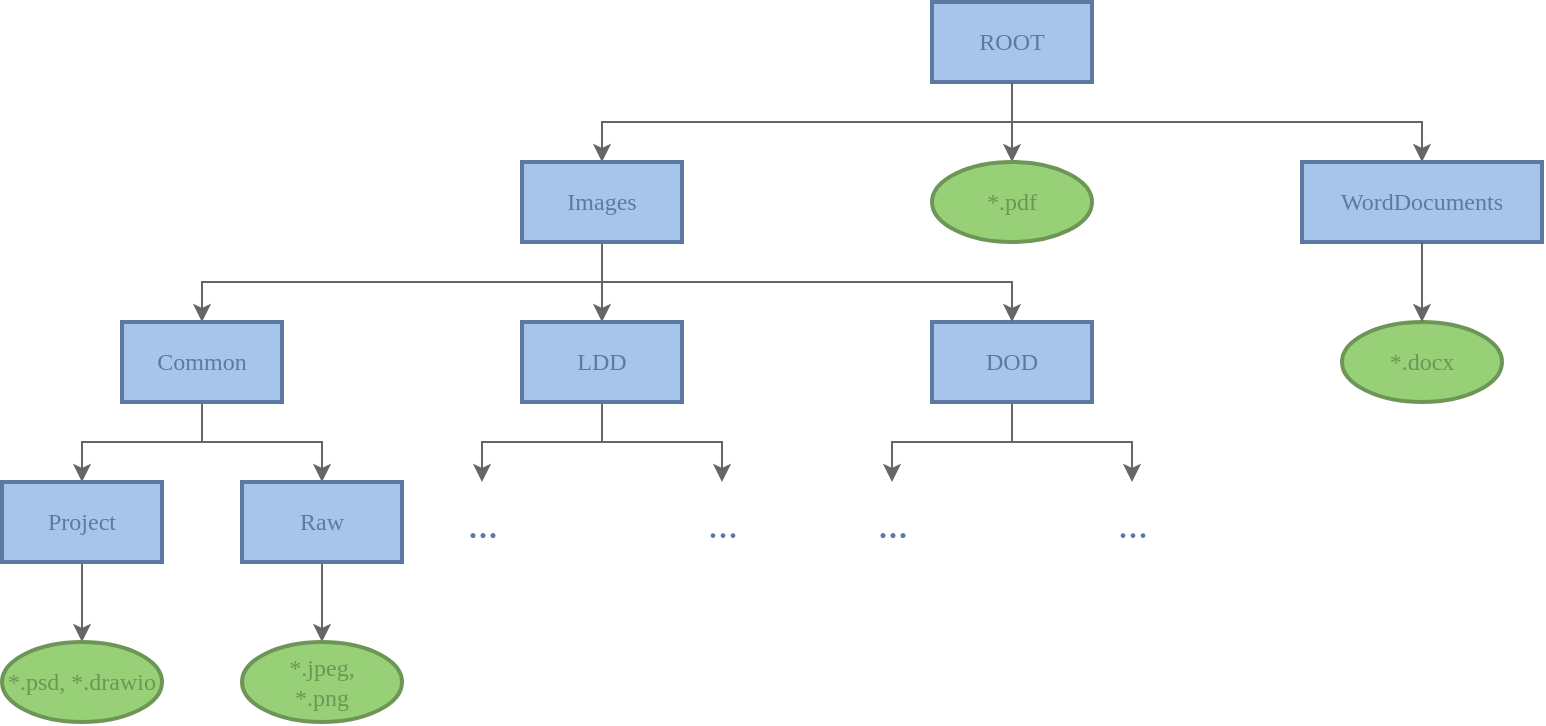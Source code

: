<mxfile version="13.9.2" type="device"><diagram id="gRmwOSdkKjNqkDzESdEg" name="Page-1"><mxGraphModel dx="1422" dy="705" grid="1" gridSize="10" guides="1" tooltips="1" connect="1" arrows="1" fold="1" page="1" pageScale="1" pageWidth="827" pageHeight="1169" math="0" shadow="0"><root><mxCell id="0"/><mxCell id="1" parent="0"/><mxCell id="Eew6wgYgB6IOm-pS137_-56" style="edgeStyle=orthogonalEdgeStyle;rounded=0;orthogonalLoop=1;jettySize=auto;html=1;fontFamily=Comfortaa;fontSource=https%3A%2F%2Ffonts.googleapis.com%2Fcss%3Ffamily%3DComfortaa;fontColor=#6D9656;fillColor=#f5f5f5;strokeColor=#666666;exitX=0.5;exitY=1;exitDx=0;exitDy=0;" parent="1" source="Eew6wgYgB6IOm-pS137_-1" target="Eew6wgYgB6IOm-pS137_-53" edge="1"><mxGeometry relative="1" as="geometry"><Array as="points"><mxPoint x="555" y="100"/><mxPoint x="350" y="100"/></Array></mxGeometry></mxCell><mxCell id="Eew6wgYgB6IOm-pS137_-57" style="edgeStyle=orthogonalEdgeStyle;rounded=0;orthogonalLoop=1;jettySize=auto;html=1;fontFamily=Comfortaa;fontSource=https%3A%2F%2Ffonts.googleapis.com%2Fcss%3Ffamily%3DComfortaa;fontColor=#6D9656;fillColor=#f5f5f5;strokeColor=#666666;exitX=0.5;exitY=1;exitDx=0;exitDy=0;" parent="1" source="Eew6wgYgB6IOm-pS137_-1" target="Eew6wgYgB6IOm-pS137_-48" edge="1"><mxGeometry relative="1" as="geometry"><Array as="points"><mxPoint x="555" y="90"/><mxPoint x="555" y="90"/></Array></mxGeometry></mxCell><mxCell id="Eew6wgYgB6IOm-pS137_-1" value="ROOT" style="rounded=0;whiteSpace=wrap;html=1;fillColor=#A9C4EB;strokeColor=#5C79A3;strokeWidth=2;glass=0;sketch=0;shadow=0;fontFamily=Comfortaa;fontSource=https%3A%2F%2Ffonts.googleapis.com%2Fcss%3Ffamily%3DComfortaa;fontColor=#5C79A3;" parent="1" vertex="1"><mxGeometry x="515" y="40" width="80" height="40" as="geometry"/></mxCell><mxCell id="Eew6wgYgB6IOm-pS137_-13" style="edgeStyle=orthogonalEdgeStyle;rounded=0;orthogonalLoop=1;jettySize=auto;html=1;fontFamily=Comfortaa;fontSource=https%3A%2F%2Ffonts.googleapis.com%2Fcss%3Ffamily%3DComfortaa;fontColor=#5C79A3;fillColor=#f5f5f5;strokeColor=#666666;" parent="1" source="Eew6wgYgB6IOm-pS137_-2" target="Eew6wgYgB6IOm-pS137_-8" edge="1"><mxGeometry relative="1" as="geometry"/></mxCell><mxCell id="Eew6wgYgB6IOm-pS137_-14" style="edgeStyle=orthogonalEdgeStyle;rounded=0;orthogonalLoop=1;jettySize=auto;html=1;fontFamily=Comfortaa;fontSource=https%3A%2F%2Ffonts.googleapis.com%2Fcss%3Ffamily%3DComfortaa;fontColor=#5C79A3;fillColor=#f5f5f5;strokeColor=#666666;" parent="1" source="Eew6wgYgB6IOm-pS137_-2" target="Eew6wgYgB6IOm-pS137_-3" edge="1"><mxGeometry relative="1" as="geometry"/></mxCell><mxCell id="Eew6wgYgB6IOm-pS137_-2" value="Common" style="rounded=0;whiteSpace=wrap;html=1;fillColor=#A9C4EB;strokeColor=#5C79A3;strokeWidth=2;glass=0;sketch=0;shadow=0;fontFamily=Comfortaa;fontSource=https%3A%2F%2Ffonts.googleapis.com%2Fcss%3Ffamily%3DComfortaa;fontColor=#5C79A3;" parent="1" vertex="1"><mxGeometry x="110" y="200" width="80" height="40" as="geometry"/></mxCell><mxCell id="Eew6wgYgB6IOm-pS137_-46" style="edgeStyle=orthogonalEdgeStyle;rounded=0;orthogonalLoop=1;jettySize=auto;html=1;fontFamily=Comfortaa;fontSource=https%3A%2F%2Ffonts.googleapis.com%2Fcss%3Ffamily%3DComfortaa;fontColor=#6D9656;fillColor=#f5f5f5;strokeColor=#666666;" parent="1" source="Eew6wgYgB6IOm-pS137_-3" target="Eew6wgYgB6IOm-pS137_-44" edge="1"><mxGeometry relative="1" as="geometry"/></mxCell><mxCell id="Eew6wgYgB6IOm-pS137_-3" value="Raw" style="rounded=0;whiteSpace=wrap;html=1;fillColor=#A9C4EB;strokeColor=#5C79A3;strokeWidth=2;glass=0;sketch=0;shadow=0;fontFamily=Comfortaa;fontSource=https%3A%2F%2Ffonts.googleapis.com%2Fcss%3Ffamily%3DComfortaa;fontColor=#5C79A3;" parent="1" vertex="1"><mxGeometry x="170" y="280" width="80" height="40" as="geometry"/></mxCell><mxCell id="Eew6wgYgB6IOm-pS137_-47" style="edgeStyle=orthogonalEdgeStyle;rounded=0;orthogonalLoop=1;jettySize=auto;html=1;fontFamily=Comfortaa;fontSource=https%3A%2F%2Ffonts.googleapis.com%2Fcss%3Ffamily%3DComfortaa;fontColor=#6D9656;fillColor=#f5f5f5;strokeColor=#666666;" parent="1" source="Eew6wgYgB6IOm-pS137_-8" target="Eew6wgYgB6IOm-pS137_-45" edge="1"><mxGeometry relative="1" as="geometry"/></mxCell><mxCell id="Eew6wgYgB6IOm-pS137_-8" value="Project" style="rounded=0;whiteSpace=wrap;html=1;fillColor=#A9C4EB;strokeColor=#5C79A3;strokeWidth=2;glass=0;sketch=0;shadow=0;fontFamily=Comfortaa;fontSource=https%3A%2F%2Ffonts.googleapis.com%2Fcss%3Ffamily%3DComfortaa;fontColor=#5C79A3;" parent="1" vertex="1"><mxGeometry x="50" y="280" width="80" height="40" as="geometry"/></mxCell><mxCell id="Eew6wgYgB6IOm-pS137_-19" style="edgeStyle=orthogonalEdgeStyle;rounded=0;orthogonalLoop=1;jettySize=auto;html=1;fontFamily=Comfortaa;fontSource=https%3A%2F%2Ffonts.googleapis.com%2Fcss%3Ffamily%3DComfortaa;fontColor=#5C79A3;fillColor=#f5f5f5;strokeColor=#666666;" parent="1" source="Eew6wgYgB6IOm-pS137_-21" edge="1"><mxGeometry relative="1" as="geometry"><mxPoint x="290" y="280" as="targetPoint"/><Array as="points"><mxPoint x="350" y="260"/><mxPoint x="290" y="260"/></Array></mxGeometry></mxCell><mxCell id="Eew6wgYgB6IOm-pS137_-20" style="edgeStyle=orthogonalEdgeStyle;rounded=0;orthogonalLoop=1;jettySize=auto;html=1;fontFamily=Comfortaa;fontSource=https%3A%2F%2Ffonts.googleapis.com%2Fcss%3Ffamily%3DComfortaa;fontColor=#5C79A3;fillColor=#f5f5f5;strokeColor=#666666;" parent="1" source="Eew6wgYgB6IOm-pS137_-21" edge="1"><mxGeometry relative="1" as="geometry"><mxPoint x="410" y="280" as="targetPoint"/><Array as="points"><mxPoint x="350" y="260"/><mxPoint x="410" y="260"/></Array></mxGeometry></mxCell><mxCell id="Eew6wgYgB6IOm-pS137_-21" value="LDD" style="rounded=0;whiteSpace=wrap;html=1;fillColor=#A9C4EB;strokeColor=#5C79A3;strokeWidth=2;glass=0;sketch=0;shadow=0;fontFamily=Comfortaa;fontSource=https%3A%2F%2Ffonts.googleapis.com%2Fcss%3Ffamily%3DComfortaa;fontColor=#5C79A3;" parent="1" vertex="1"><mxGeometry x="310" y="200" width="80" height="40" as="geometry"/></mxCell><mxCell id="Eew6wgYgB6IOm-pS137_-29" style="edgeStyle=orthogonalEdgeStyle;rounded=0;orthogonalLoop=1;jettySize=auto;html=1;fontFamily=Comfortaa;fontSource=https%3A%2F%2Ffonts.googleapis.com%2Fcss%3Ffamily%3DComfortaa;fontColor=#5C79A3;fillColor=#f5f5f5;strokeColor=#666666;" parent="1" source="Eew6wgYgB6IOm-pS137_-31" edge="1"><mxGeometry relative="1" as="geometry"><mxPoint x="495.0" y="280" as="targetPoint"/><Array as="points"><mxPoint x="555" y="260"/><mxPoint x="495" y="260"/></Array></mxGeometry></mxCell><mxCell id="Eew6wgYgB6IOm-pS137_-30" style="edgeStyle=orthogonalEdgeStyle;rounded=0;orthogonalLoop=1;jettySize=auto;html=1;fontFamily=Comfortaa;fontSource=https%3A%2F%2Ffonts.googleapis.com%2Fcss%3Ffamily%3DComfortaa;fontColor=#5C79A3;fillColor=#f5f5f5;strokeColor=#666666;" parent="1" source="Eew6wgYgB6IOm-pS137_-31" edge="1"><mxGeometry relative="1" as="geometry"><mxPoint x="615.0" y="280" as="targetPoint"/><Array as="points"><mxPoint x="555" y="260"/><mxPoint x="615" y="260"/></Array></mxGeometry></mxCell><mxCell id="Eew6wgYgB6IOm-pS137_-31" value="DOD" style="rounded=0;whiteSpace=wrap;html=1;fillColor=#A9C4EB;strokeColor=#5C79A3;strokeWidth=2;glass=0;sketch=0;shadow=0;fontFamily=Comfortaa;fontSource=https%3A%2F%2Ffonts.googleapis.com%2Fcss%3Ffamily%3DComfortaa;fontColor=#5C79A3;" parent="1" vertex="1"><mxGeometry x="515" y="200" width="80" height="40" as="geometry"/></mxCell><mxCell id="Eew6wgYgB6IOm-pS137_-38" value="&lt;font style=&quot;font-size: 20px&quot;&gt;...&lt;/font&gt;" style="text;html=1;align=center;verticalAlign=middle;resizable=0;points=[];autosize=1;fontFamily=Comfortaa;fontColor=#5C79A3;" parent="1" vertex="1"><mxGeometry x="275" y="290" width="30" height="20" as="geometry"/></mxCell><mxCell id="Eew6wgYgB6IOm-pS137_-39" value="&lt;font style=&quot;font-size: 20px&quot;&gt;...&lt;/font&gt;" style="text;html=1;align=center;verticalAlign=middle;resizable=0;points=[];autosize=1;fontFamily=Comfortaa;fontColor=#5C79A3;" parent="1" vertex="1"><mxGeometry x="275" y="290" width="30" height="20" as="geometry"/></mxCell><mxCell id="Eew6wgYgB6IOm-pS137_-40" value="&lt;font style=&quot;font-size: 20px&quot;&gt;...&lt;/font&gt;" style="text;html=1;align=center;verticalAlign=middle;resizable=0;points=[];autosize=1;fontFamily=Comfortaa;fontColor=#5C79A3;" parent="1" vertex="1"><mxGeometry x="395" y="290" width="30" height="20" as="geometry"/></mxCell><mxCell id="Eew6wgYgB6IOm-pS137_-41" value="&lt;font style=&quot;font-size: 20px&quot;&gt;...&lt;/font&gt;" style="text;html=1;align=center;verticalAlign=middle;resizable=0;points=[];autosize=1;fontFamily=Comfortaa;fontColor=#5C79A3;" parent="1" vertex="1"><mxGeometry x="480" y="290" width="30" height="20" as="geometry"/></mxCell><mxCell id="Eew6wgYgB6IOm-pS137_-42" value="&lt;font style=&quot;font-size: 20px&quot;&gt;...&lt;/font&gt;" style="text;html=1;align=center;verticalAlign=middle;resizable=0;points=[];autosize=1;fontFamily=Comfortaa;fontColor=#5C79A3;" parent="1" vertex="1"><mxGeometry x="480" y="290" width="30" height="20" as="geometry"/></mxCell><mxCell id="Eew6wgYgB6IOm-pS137_-43" value="&lt;font style=&quot;font-size: 20px&quot;&gt;...&lt;/font&gt;" style="text;html=1;align=center;verticalAlign=middle;resizable=0;points=[];autosize=1;fontFamily=Comfortaa;fontColor=#5C79A3;" parent="1" vertex="1"><mxGeometry x="600" y="290" width="30" height="20" as="geometry"/></mxCell><mxCell id="Eew6wgYgB6IOm-pS137_-44" value="*.jpeg, &lt;br&gt;*.png" style="ellipse;whiteSpace=wrap;html=1;rounded=0;shadow=0;glass=0;sketch=0;strokeWidth=2;fontFamily=Comfortaa;fontSource=https%3A%2F%2Ffonts.googleapis.com%2Fcss%3Ffamily%3DComfortaa;fillColor=#97D077;strokeColor=#6D9656;fontColor=#6D9656;" parent="1" vertex="1"><mxGeometry x="170" y="360" width="80" height="40" as="geometry"/></mxCell><mxCell id="Eew6wgYgB6IOm-pS137_-45" value="*.psd, *.drawio" style="ellipse;whiteSpace=wrap;html=1;rounded=0;shadow=0;glass=0;sketch=0;strokeWidth=2;fontFamily=Comfortaa;fontSource=https%3A%2F%2Ffonts.googleapis.com%2Fcss%3Ffamily%3DComfortaa;fillColor=#97D077;strokeColor=#6D9656;fontColor=#6D9656;" parent="1" vertex="1"><mxGeometry x="50" y="360" width="80" height="40" as="geometry"/></mxCell><mxCell id="Eew6wgYgB6IOm-pS137_-48" value="*.pdf" style="ellipse;whiteSpace=wrap;html=1;rounded=0;shadow=0;glass=0;sketch=0;strokeWidth=2;fontFamily=Comfortaa;fontSource=https%3A%2F%2Ffonts.googleapis.com%2Fcss%3Ffamily%3DComfortaa;fillColor=#97D077;strokeColor=#6D9656;fontColor=#6D9656;" parent="1" vertex="1"><mxGeometry x="515" y="120" width="80" height="40" as="geometry"/></mxCell><mxCell id="Eew6wgYgB6IOm-pS137_-54" style="edgeStyle=orthogonalEdgeStyle;rounded=0;orthogonalLoop=1;jettySize=auto;html=1;fontFamily=Comfortaa;fontSource=https%3A%2F%2Ffonts.googleapis.com%2Fcss%3Ffamily%3DComfortaa;fontColor=#6D9656;fillColor=#f5f5f5;strokeColor=#666666;" parent="1" source="Eew6wgYgB6IOm-pS137_-53" target="Eew6wgYgB6IOm-pS137_-21" edge="1"><mxGeometry relative="1" as="geometry"/></mxCell><mxCell id="Eew6wgYgB6IOm-pS137_-58" style="edgeStyle=orthogonalEdgeStyle;rounded=0;orthogonalLoop=1;jettySize=auto;html=1;fontFamily=Comfortaa;fontSource=https%3A%2F%2Ffonts.googleapis.com%2Fcss%3Ffamily%3DComfortaa;fontColor=#6D9656;fillColor=#f5f5f5;strokeColor=#666666;" parent="1" source="Eew6wgYgB6IOm-pS137_-53" target="Eew6wgYgB6IOm-pS137_-31" edge="1"><mxGeometry relative="1" as="geometry"><Array as="points"><mxPoint x="350" y="180"/><mxPoint x="555" y="180"/></Array></mxGeometry></mxCell><mxCell id="Eew6wgYgB6IOm-pS137_-59" style="edgeStyle=orthogonalEdgeStyle;rounded=0;orthogonalLoop=1;jettySize=auto;html=1;fontFamily=Comfortaa;fontSource=https%3A%2F%2Ffonts.googleapis.com%2Fcss%3Ffamily%3DComfortaa;fontColor=#6D9656;fillColor=#f5f5f5;strokeColor=#666666;" parent="1" source="Eew6wgYgB6IOm-pS137_-53" target="Eew6wgYgB6IOm-pS137_-2" edge="1"><mxGeometry relative="1" as="geometry"><Array as="points"><mxPoint x="350" y="180"/><mxPoint x="150" y="180"/></Array></mxGeometry></mxCell><mxCell id="Eew6wgYgB6IOm-pS137_-53" value="Images" style="rounded=0;whiteSpace=wrap;html=1;fillColor=#A9C4EB;strokeColor=#5C79A3;strokeWidth=2;glass=0;sketch=0;shadow=0;fontFamily=Comfortaa;fontSource=https%3A%2F%2Ffonts.googleapis.com%2Fcss%3Ffamily%3DComfortaa;fontColor=#5C79A3;" parent="1" vertex="1"><mxGeometry x="310" y="120" width="80" height="40" as="geometry"/></mxCell><mxCell id="shSVYfGs8zdito6VRCmi-1" value="WordDocuments" style="rounded=0;whiteSpace=wrap;html=1;fillColor=#A9C4EB;strokeColor=#5C79A3;strokeWidth=2;glass=0;sketch=0;shadow=0;fontFamily=Comfortaa;fontSource=https%3A%2F%2Ffonts.googleapis.com%2Fcss%3Ffamily%3DComfortaa;fontColor=#5C79A3;" parent="1" vertex="1"><mxGeometry x="700" y="120" width="120" height="40" as="geometry"/></mxCell><mxCell id="shSVYfGs8zdito6VRCmi-3" style="edgeStyle=orthogonalEdgeStyle;rounded=0;orthogonalLoop=1;jettySize=auto;html=1;fontFamily=Comfortaa;fontSource=https%3A%2F%2Ffonts.googleapis.com%2Fcss%3Ffamily%3DComfortaa;fontColor=#6D9656;fillColor=#f5f5f5;strokeColor=#666666;exitX=0.5;exitY=1;exitDx=0;exitDy=0;entryX=0.5;entryY=0;entryDx=0;entryDy=0;" parent="1" source="Eew6wgYgB6IOm-pS137_-1" target="shSVYfGs8zdito6VRCmi-1" edge="1"><mxGeometry relative="1" as="geometry"><Array as="points"><mxPoint x="555" y="100"/><mxPoint x="760" y="100"/></Array><mxPoint x="565" y="90" as="sourcePoint"/><mxPoint x="360.029" y="130" as="targetPoint"/></mxGeometry></mxCell><mxCell id="shSVYfGs8zdito6VRCmi-4" value="*.docx" style="ellipse;whiteSpace=wrap;html=1;rounded=0;shadow=0;glass=0;sketch=0;strokeWidth=2;fontFamily=Comfortaa;fontSource=https%3A%2F%2Ffonts.googleapis.com%2Fcss%3Ffamily%3DComfortaa;fillColor=#97D077;strokeColor=#6D9656;fontColor=#6D9656;" parent="1" vertex="1"><mxGeometry x="720" y="200" width="80" height="40" as="geometry"/></mxCell><mxCell id="shSVYfGs8zdito6VRCmi-6" style="edgeStyle=orthogonalEdgeStyle;rounded=0;orthogonalLoop=1;jettySize=auto;html=1;fontFamily=Comfortaa;fontSource=https%3A%2F%2Ffonts.googleapis.com%2Fcss%3Ffamily%3DComfortaa;fontColor=#6D9656;fillColor=#f5f5f5;strokeColor=#666666;exitX=0.5;exitY=1;exitDx=0;exitDy=0;entryX=0.5;entryY=0;entryDx=0;entryDy=0;" parent="1" source="shSVYfGs8zdito6VRCmi-1" target="shSVYfGs8zdito6VRCmi-4" edge="1"><mxGeometry relative="1" as="geometry"><Array as="points"><mxPoint x="760" y="180"/><mxPoint x="760" y="180"/></Array><mxPoint x="670" y="150" as="sourcePoint"/><mxPoint x="670.0" y="190" as="targetPoint"/></mxGeometry></mxCell></root></mxGraphModel></diagram></mxfile>